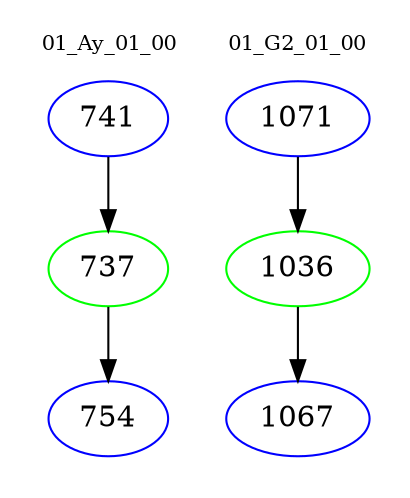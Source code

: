 digraph{
subgraph cluster_0 {
color = white
label = "01_Ay_01_00";
fontsize=10;
T0_741 [label="741", color="blue"]
T0_741 -> T0_737 [color="black"]
T0_737 [label="737", color="green"]
T0_737 -> T0_754 [color="black"]
T0_754 [label="754", color="blue"]
}
subgraph cluster_1 {
color = white
label = "01_G2_01_00";
fontsize=10;
T1_1071 [label="1071", color="blue"]
T1_1071 -> T1_1036 [color="black"]
T1_1036 [label="1036", color="green"]
T1_1036 -> T1_1067 [color="black"]
T1_1067 [label="1067", color="blue"]
}
}
